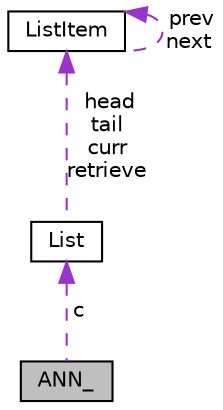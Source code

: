 digraph "ANN_"
{
  edge [fontname="Helvetica",fontsize="10",labelfontname="Helvetica",labelfontsize="10"];
  node [fontname="Helvetica",fontsize="10",shape=record];
  Node1 [label="ANN_",height=0.2,width=0.4,color="black", fillcolor="grey75", style="filled", fontcolor="black"];
  Node2 -> Node1 [dir="back",color="darkorchid3",fontsize="10",style="dashed",label=" c" ,fontname="Helvetica"];
  Node2 [label="List",height=0.2,width=0.4,color="black", fillcolor="white", style="filled",URL="$struct_list.html",tooltip="A very simple list structure. "];
  Node3 -> Node2 [dir="back",color="darkorchid3",fontsize="10",style="dashed",label=" head\ntail\ncurr\nretrieve" ,fontname="Helvetica"];
  Node3 [label="ListItem",height=0.2,width=0.4,color="black", fillcolor="white", style="filled",URL="$struct_list_item.html",tooltip="A list item. "];
  Node3 -> Node3 [dir="back",color="darkorchid3",fontsize="10",style="dashed",label=" prev\nnext" ,fontname="Helvetica"];
}
